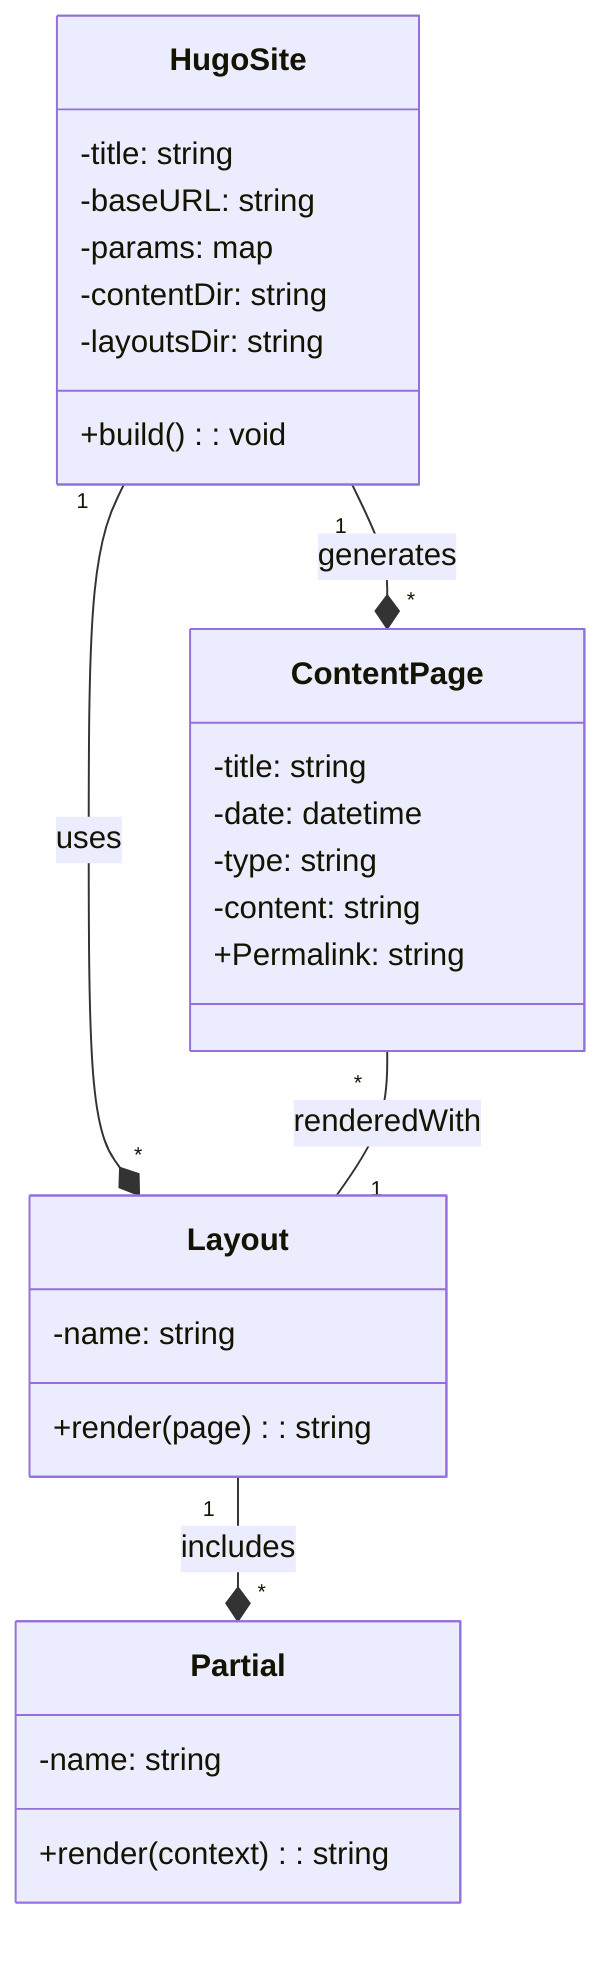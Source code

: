 classDiagram
    class HugoSite {
        -title: string
        -baseURL: string
        -params: map
        -contentDir: string
        -layoutsDir: string
        +build(): void
    }

    class ContentPage {
        -title: string
        -date: datetime
        -type: string
        -content: string
        +Permalink: string
    }

    class Layout {
        -name: string
        +render(page): string
    }

    class Partial {
        -name: string
        +render(context): string
    }

    HugoSite "1" --* "*" ContentPage: generates
    HugoSite "1" --* "*" Layout: uses
    Layout "1" --* "*" Partial: includes
    ContentPage "*" -- "1" Layout: renderedWith